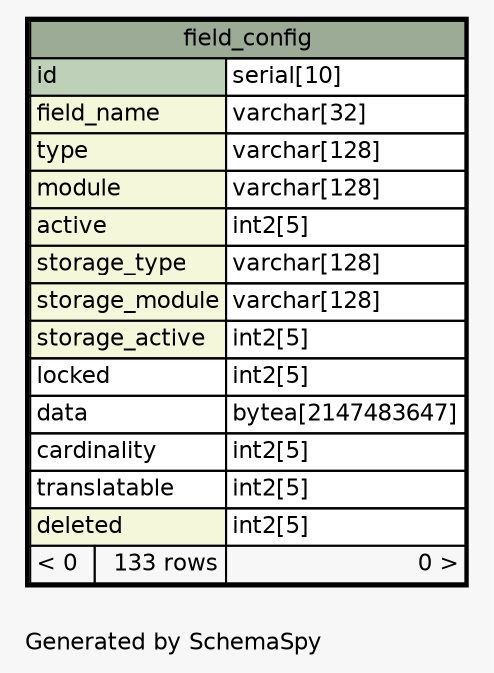 // dot 2.30.1 on Mac OS X 10.8.3
// SchemaSpy rev 590
digraph "oneDegreeRelationshipsDiagram" {
  graph [
    rankdir="RL"
    bgcolor="#f7f7f7"
    label="\nGenerated by SchemaSpy"
    labeljust="l"
    nodesep="0.18"
    ranksep="0.46"
    fontname="Helvetica"
    fontsize="11"
  ];
  node [
    fontname="Helvetica"
    fontsize="11"
    shape="plaintext"
  ];
  edge [
    arrowsize="0.8"
  ];
  "field_config" [
    label=<
    <TABLE BORDER="2" CELLBORDER="1" CELLSPACING="0" BGCOLOR="#ffffff">
      <TR><TD COLSPAN="3" BGCOLOR="#9bab96" ALIGN="CENTER">field_config</TD></TR>
      <TR><TD PORT="id" COLSPAN="2" BGCOLOR="#bed1b8" ALIGN="LEFT">id</TD><TD PORT="id.type" ALIGN="LEFT">serial[10]</TD></TR>
      <TR><TD PORT="field_name" COLSPAN="2" BGCOLOR="#f4f7da" ALIGN="LEFT">field_name</TD><TD PORT="field_name.type" ALIGN="LEFT">varchar[32]</TD></TR>
      <TR><TD PORT="type" COLSPAN="2" BGCOLOR="#f4f7da" ALIGN="LEFT">type</TD><TD PORT="type.type" ALIGN="LEFT">varchar[128]</TD></TR>
      <TR><TD PORT="module" COLSPAN="2" BGCOLOR="#f4f7da" ALIGN="LEFT">module</TD><TD PORT="module.type" ALIGN="LEFT">varchar[128]</TD></TR>
      <TR><TD PORT="active" COLSPAN="2" BGCOLOR="#f4f7da" ALIGN="LEFT">active</TD><TD PORT="active.type" ALIGN="LEFT">int2[5]</TD></TR>
      <TR><TD PORT="storage_type" COLSPAN="2" BGCOLOR="#f4f7da" ALIGN="LEFT">storage_type</TD><TD PORT="storage_type.type" ALIGN="LEFT">varchar[128]</TD></TR>
      <TR><TD PORT="storage_module" COLSPAN="2" BGCOLOR="#f4f7da" ALIGN="LEFT">storage_module</TD><TD PORT="storage_module.type" ALIGN="LEFT">varchar[128]</TD></TR>
      <TR><TD PORT="storage_active" COLSPAN="2" BGCOLOR="#f4f7da" ALIGN="LEFT">storage_active</TD><TD PORT="storage_active.type" ALIGN="LEFT">int2[5]</TD></TR>
      <TR><TD PORT="locked" COLSPAN="2" ALIGN="LEFT">locked</TD><TD PORT="locked.type" ALIGN="LEFT">int2[5]</TD></TR>
      <TR><TD PORT="data" COLSPAN="2" ALIGN="LEFT">data</TD><TD PORT="data.type" ALIGN="LEFT">bytea[2147483647]</TD></TR>
      <TR><TD PORT="cardinality" COLSPAN="2" ALIGN="LEFT">cardinality</TD><TD PORT="cardinality.type" ALIGN="LEFT">int2[5]</TD></TR>
      <TR><TD PORT="translatable" COLSPAN="2" ALIGN="LEFT">translatable</TD><TD PORT="translatable.type" ALIGN="LEFT">int2[5]</TD></TR>
      <TR><TD PORT="deleted" COLSPAN="2" BGCOLOR="#f4f7da" ALIGN="LEFT">deleted</TD><TD PORT="deleted.type" ALIGN="LEFT">int2[5]</TD></TR>
      <TR><TD ALIGN="LEFT" BGCOLOR="#f7f7f7">&lt; 0</TD><TD ALIGN="RIGHT" BGCOLOR="#f7f7f7">133 rows</TD><TD ALIGN="RIGHT" BGCOLOR="#f7f7f7">0 &gt;</TD></TR>
    </TABLE>>
    URL="field_config.html"
    tooltip="field_config"
  ];
}
